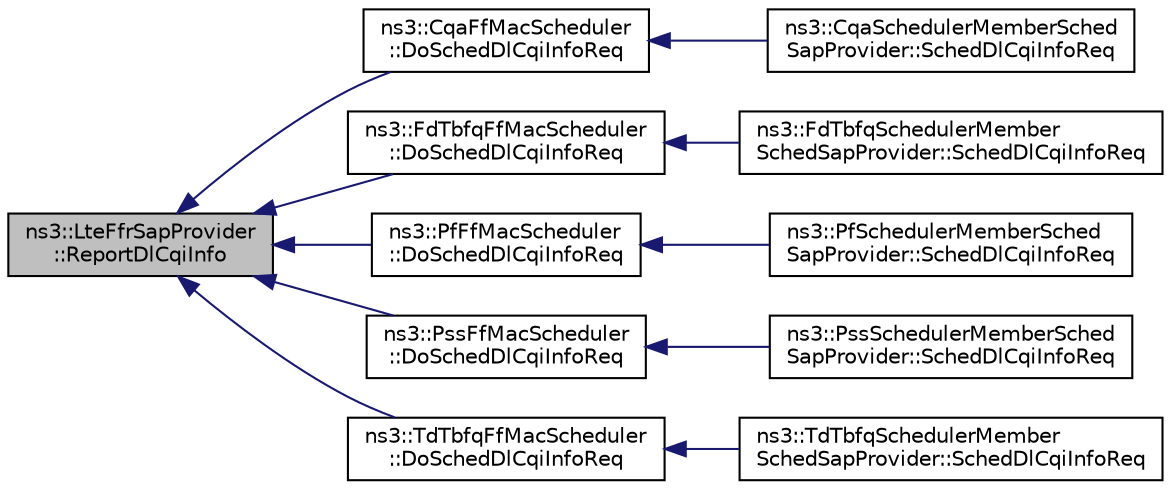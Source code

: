 digraph "ns3::LteFfrSapProvider::ReportDlCqiInfo"
{
  edge [fontname="Helvetica",fontsize="10",labelfontname="Helvetica",labelfontsize="10"];
  node [fontname="Helvetica",fontsize="10",shape=record];
  rankdir="LR";
  Node1 [label="ns3::LteFfrSapProvider\l::ReportDlCqiInfo",height=0.2,width=0.4,color="black", fillcolor="grey75", style="filled", fontcolor="black"];
  Node1 -> Node2 [dir="back",color="midnightblue",fontsize="10",style="solid"];
  Node2 [label="ns3::CqaFfMacScheduler\l::DoSchedDlCqiInfoReq",height=0.2,width=0.4,color="black", fillcolor="white", style="filled",URL="$d7/d75/classns3_1_1CqaFfMacScheduler.html#a5e84cafeffef7ddd619cca27ba5e8449"];
  Node2 -> Node3 [dir="back",color="midnightblue",fontsize="10",style="solid"];
  Node3 [label="ns3::CqaSchedulerMemberSched\lSapProvider::SchedDlCqiInfoReq",height=0.2,width=0.4,color="black", fillcolor="white", style="filled",URL="$de/da2/classns3_1_1CqaSchedulerMemberSchedSapProvider.html#ab93ca43e7b27973b45b57598058ac1dc"];
  Node1 -> Node4 [dir="back",color="midnightblue",fontsize="10",style="solid"];
  Node4 [label="ns3::FdTbfqFfMacScheduler\l::DoSchedDlCqiInfoReq",height=0.2,width=0.4,color="black", fillcolor="white", style="filled",URL="$d7/db8/classns3_1_1FdTbfqFfMacScheduler.html#a6e1f3a4a2430b020061624a8ac875a84"];
  Node4 -> Node5 [dir="back",color="midnightblue",fontsize="10",style="solid"];
  Node5 [label="ns3::FdTbfqSchedulerMember\lSchedSapProvider::SchedDlCqiInfoReq",height=0.2,width=0.4,color="black", fillcolor="white", style="filled",URL="$d9/d96/classns3_1_1FdTbfqSchedulerMemberSchedSapProvider.html#a52e48a5a282364c4160b06fbe4c8f595"];
  Node1 -> Node6 [dir="back",color="midnightblue",fontsize="10",style="solid"];
  Node6 [label="ns3::PfFfMacScheduler\l::DoSchedDlCqiInfoReq",height=0.2,width=0.4,color="black", fillcolor="white", style="filled",URL="$d3/de9/classns3_1_1PfFfMacScheduler.html#a0f35f72e423d648ee9464146ed4f4454"];
  Node6 -> Node7 [dir="back",color="midnightblue",fontsize="10",style="solid"];
  Node7 [label="ns3::PfSchedulerMemberSched\lSapProvider::SchedDlCqiInfoReq",height=0.2,width=0.4,color="black", fillcolor="white", style="filled",URL="$d8/d00/classns3_1_1PfSchedulerMemberSchedSapProvider.html#a23fe790273ccdd4f4c86f10edafa59e6"];
  Node1 -> Node8 [dir="back",color="midnightblue",fontsize="10",style="solid"];
  Node8 [label="ns3::PssFfMacScheduler\l::DoSchedDlCqiInfoReq",height=0.2,width=0.4,color="black", fillcolor="white", style="filled",URL="$d1/d8a/classns3_1_1PssFfMacScheduler.html#ae91d9424e172df65de53e0395455980d"];
  Node8 -> Node9 [dir="back",color="midnightblue",fontsize="10",style="solid"];
  Node9 [label="ns3::PssSchedulerMemberSched\lSapProvider::SchedDlCqiInfoReq",height=0.2,width=0.4,color="black", fillcolor="white", style="filled",URL="$d5/dc4/classns3_1_1PssSchedulerMemberSchedSapProvider.html#a7558f96b0b3cfac7a1256f2f0ec2f9ad"];
  Node1 -> Node10 [dir="back",color="midnightblue",fontsize="10",style="solid"];
  Node10 [label="ns3::TdTbfqFfMacScheduler\l::DoSchedDlCqiInfoReq",height=0.2,width=0.4,color="black", fillcolor="white", style="filled",URL="$de/d86/classns3_1_1TdTbfqFfMacScheduler.html#a053e47bfd4e4f4504007899dd28d3e39"];
  Node10 -> Node11 [dir="back",color="midnightblue",fontsize="10",style="solid"];
  Node11 [label="ns3::TdTbfqSchedulerMember\lSchedSapProvider::SchedDlCqiInfoReq",height=0.2,width=0.4,color="black", fillcolor="white", style="filled",URL="$d8/da2/classns3_1_1TdTbfqSchedulerMemberSchedSapProvider.html#a83573202486bea088eeb4c7d0c576b3d"];
}
